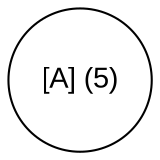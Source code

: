 digraph move_down {
	node [fontname="Arial", shape="circle", width=0.5]; 

	0 [label = "[A] (5)"];
}
